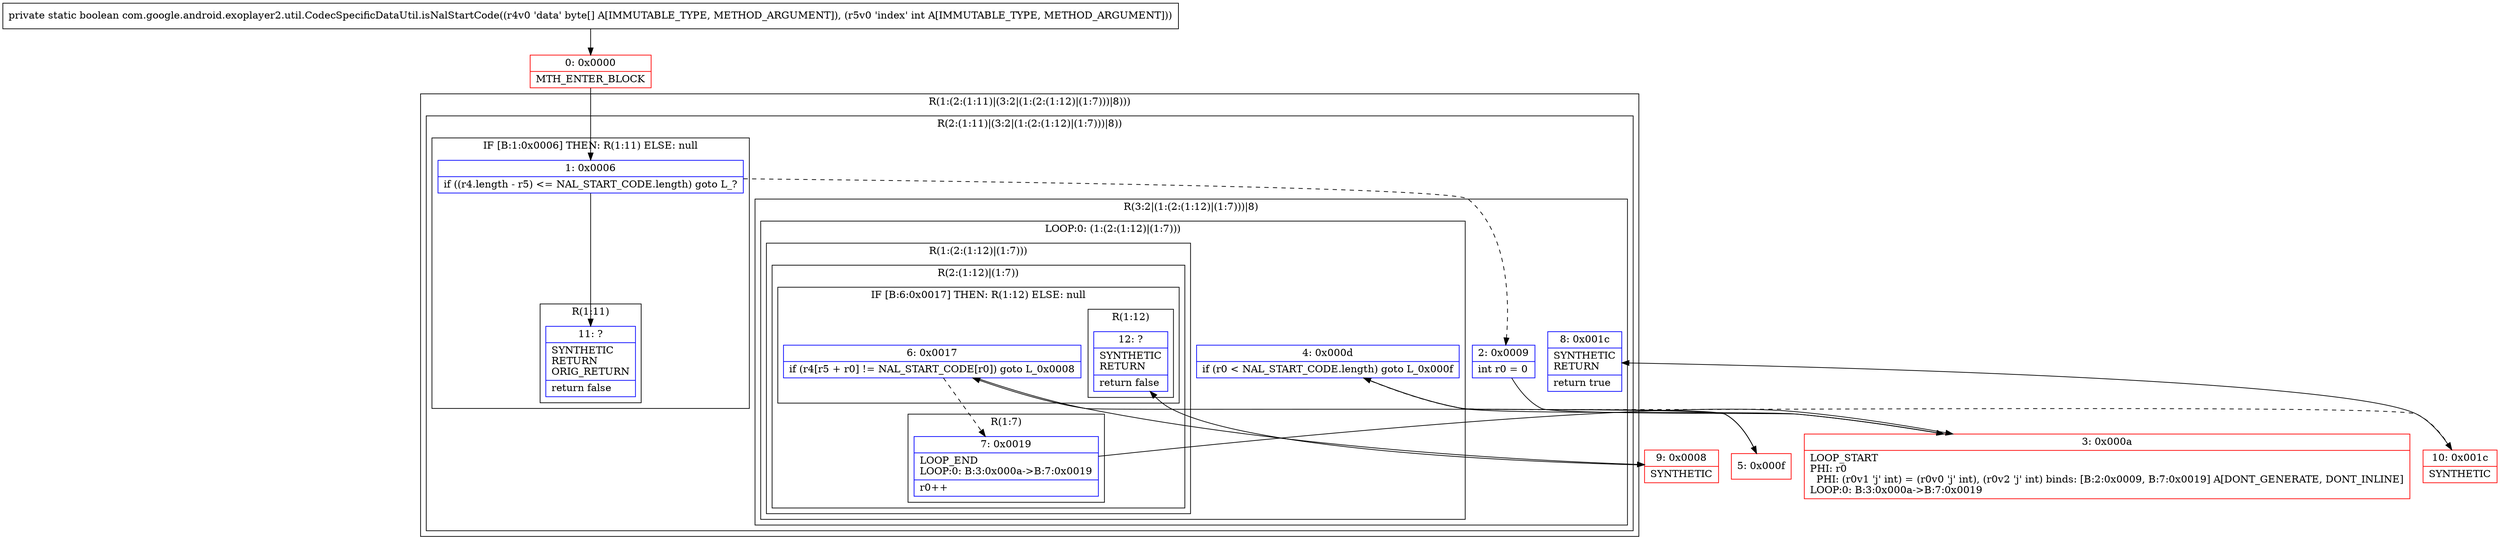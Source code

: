 digraph "CFG forcom.google.android.exoplayer2.util.CodecSpecificDataUtil.isNalStartCode([BI)Z" {
subgraph cluster_Region_2120254551 {
label = "R(1:(2:(1:11)|(3:2|(1:(2:(1:12)|(1:7)))|8)))";
node [shape=record,color=blue];
subgraph cluster_Region_22721283 {
label = "R(2:(1:11)|(3:2|(1:(2:(1:12)|(1:7)))|8))";
node [shape=record,color=blue];
subgraph cluster_IfRegion_895668412 {
label = "IF [B:1:0x0006] THEN: R(1:11) ELSE: null";
node [shape=record,color=blue];
Node_1 [shape=record,label="{1\:\ 0x0006|if ((r4.length \- r5) \<= NAL_START_CODE.length) goto L_?\l}"];
subgraph cluster_Region_1765051464 {
label = "R(1:11)";
node [shape=record,color=blue];
Node_11 [shape=record,label="{11\:\ ?|SYNTHETIC\lRETURN\lORIG_RETURN\l|return false\l}"];
}
}
subgraph cluster_Region_1080000884 {
label = "R(3:2|(1:(2:(1:12)|(1:7)))|8)";
node [shape=record,color=blue];
Node_2 [shape=record,label="{2\:\ 0x0009|int r0 = 0\l}"];
subgraph cluster_LoopRegion_1591740186 {
label = "LOOP:0: (1:(2:(1:12)|(1:7)))";
node [shape=record,color=blue];
Node_4 [shape=record,label="{4\:\ 0x000d|if (r0 \< NAL_START_CODE.length) goto L_0x000f\l}"];
subgraph cluster_Region_319618821 {
label = "R(1:(2:(1:12)|(1:7)))";
node [shape=record,color=blue];
subgraph cluster_Region_1201312972 {
label = "R(2:(1:12)|(1:7))";
node [shape=record,color=blue];
subgraph cluster_IfRegion_1682037084 {
label = "IF [B:6:0x0017] THEN: R(1:12) ELSE: null";
node [shape=record,color=blue];
Node_6 [shape=record,label="{6\:\ 0x0017|if (r4[r5 + r0] != NAL_START_CODE[r0]) goto L_0x0008\l}"];
subgraph cluster_Region_1683901363 {
label = "R(1:12)";
node [shape=record,color=blue];
Node_12 [shape=record,label="{12\:\ ?|SYNTHETIC\lRETURN\l|return false\l}"];
}
}
subgraph cluster_Region_1445270257 {
label = "R(1:7)";
node [shape=record,color=blue];
Node_7 [shape=record,label="{7\:\ 0x0019|LOOP_END\lLOOP:0: B:3:0x000a\-\>B:7:0x0019\l|r0++\l}"];
}
}
}
}
Node_8 [shape=record,label="{8\:\ 0x001c|SYNTHETIC\lRETURN\l|return true\l}"];
}
}
}
Node_0 [shape=record,color=red,label="{0\:\ 0x0000|MTH_ENTER_BLOCK\l}"];
Node_3 [shape=record,color=red,label="{3\:\ 0x000a|LOOP_START\lPHI: r0 \l  PHI: (r0v1 'j' int) = (r0v0 'j' int), (r0v2 'j' int) binds: [B:2:0x0009, B:7:0x0019] A[DONT_GENERATE, DONT_INLINE]\lLOOP:0: B:3:0x000a\-\>B:7:0x0019\l}"];
Node_5 [shape=record,color=red,label="{5\:\ 0x000f}"];
Node_9 [shape=record,color=red,label="{9\:\ 0x0008|SYNTHETIC\l}"];
Node_10 [shape=record,color=red,label="{10\:\ 0x001c|SYNTHETIC\l}"];
MethodNode[shape=record,label="{private static boolean com.google.android.exoplayer2.util.CodecSpecificDataUtil.isNalStartCode((r4v0 'data' byte[] A[IMMUTABLE_TYPE, METHOD_ARGUMENT]), (r5v0 'index' int A[IMMUTABLE_TYPE, METHOD_ARGUMENT])) }"];
MethodNode -> Node_0;
Node_1 -> Node_2[style=dashed];
Node_1 -> Node_11;
Node_2 -> Node_3;
Node_4 -> Node_5;
Node_4 -> Node_10[style=dashed];
Node_6 -> Node_7[style=dashed];
Node_6 -> Node_9;
Node_7 -> Node_3;
Node_0 -> Node_1;
Node_3 -> Node_4;
Node_5 -> Node_6;
Node_9 -> Node_12;
Node_10 -> Node_8;
}

